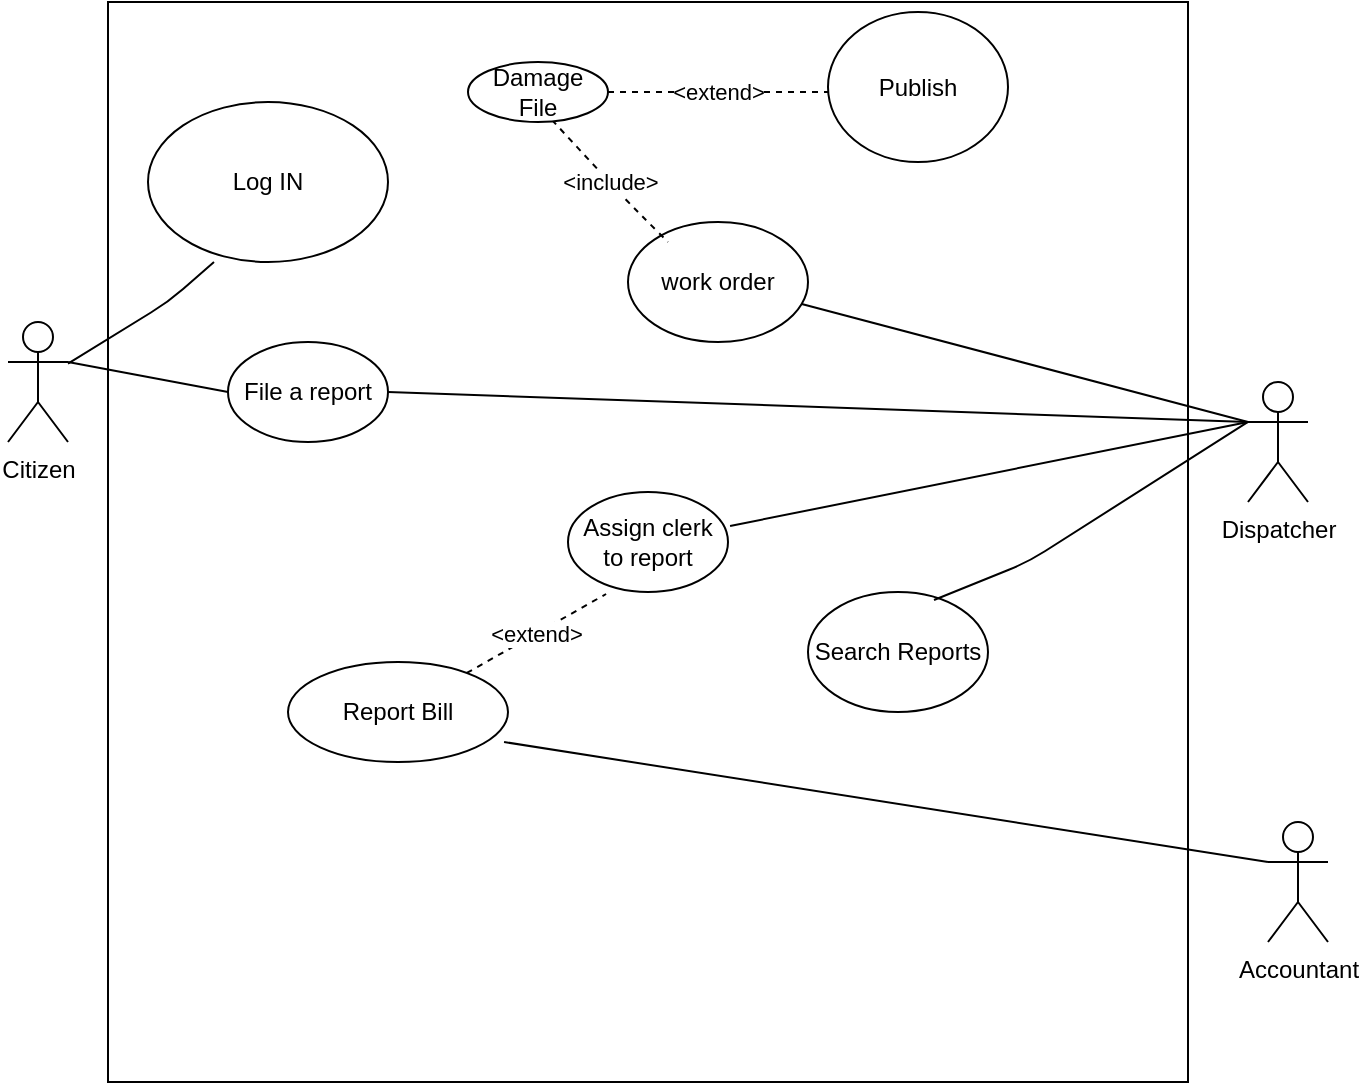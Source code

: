 <mxfile version="14.6.3" type="github">
  <diagram id="-uV0h4pvlfsFhcBvt2x_" name="Page-1">
    <mxGraphModel dx="1038" dy="547" grid="1" gridSize="10" guides="1" tooltips="1" connect="1" arrows="1" fold="1" page="1" pageScale="1" pageWidth="850" pageHeight="1100" math="0" shadow="0">
      <root>
        <mxCell id="0" />
        <mxCell id="1" parent="0" />
        <mxCell id="C70Fwr4B-RXGBDxF2DJP-2" value="Dispatcher" style="shape=umlActor;verticalLabelPosition=bottom;verticalAlign=top;html=1;outlineConnect=0;" vertex="1" parent="1">
          <mxGeometry x="660" y="190" width="30" height="60" as="geometry" />
        </mxCell>
        <mxCell id="C70Fwr4B-RXGBDxF2DJP-3" value="Accountant" style="shape=umlActor;verticalLabelPosition=bottom;verticalAlign=top;html=1;outlineConnect=0;" vertex="1" parent="1">
          <mxGeometry x="670" y="410" width="30" height="60" as="geometry" />
        </mxCell>
        <mxCell id="C70Fwr4B-RXGBDxF2DJP-4" value="" style="rounded=0;whiteSpace=wrap;html=1;" vertex="1" parent="1">
          <mxGeometry x="90" width="540" height="540" as="geometry" />
        </mxCell>
        <mxCell id="C70Fwr4B-RXGBDxF2DJP-7" value="Log IN" style="ellipse;whiteSpace=wrap;html=1;" vertex="1" parent="1">
          <mxGeometry x="110" y="50" width="120" height="80" as="geometry" />
        </mxCell>
        <mxCell id="C70Fwr4B-RXGBDxF2DJP-1" value="Citizen" style="shape=umlActor;verticalLabelPosition=bottom;verticalAlign=top;html=1;outlineConnect=0;" vertex="1" parent="1">
          <mxGeometry x="40" y="160" width="30" height="60" as="geometry" />
        </mxCell>
        <mxCell id="C70Fwr4B-RXGBDxF2DJP-8" value="" style="endArrow=none;html=1;entryX=0.275;entryY=1;entryDx=0;entryDy=0;entryPerimeter=0;" edge="1" parent="1" source="C70Fwr4B-RXGBDxF2DJP-1" target="C70Fwr4B-RXGBDxF2DJP-7">
          <mxGeometry width="50" height="50" relative="1" as="geometry">
            <mxPoint x="400" y="310" as="sourcePoint" />
            <mxPoint x="450" y="260" as="targetPoint" />
            <Array as="points">
              <mxPoint x="120" y="150" />
            </Array>
          </mxGeometry>
        </mxCell>
        <mxCell id="C70Fwr4B-RXGBDxF2DJP-9" value="File a report" style="ellipse;whiteSpace=wrap;html=1;" vertex="1" parent="1">
          <mxGeometry x="150" y="170" width="80" height="50" as="geometry" />
        </mxCell>
        <mxCell id="C70Fwr4B-RXGBDxF2DJP-10" value="" style="endArrow=none;html=1;entryX=0;entryY=0.5;entryDx=0;entryDy=0;exitX=1;exitY=0.333;exitDx=0;exitDy=0;exitPerimeter=0;" edge="1" parent="1" source="C70Fwr4B-RXGBDxF2DJP-1" target="C70Fwr4B-RXGBDxF2DJP-9">
          <mxGeometry width="50" height="50" relative="1" as="geometry">
            <mxPoint x="400" y="310" as="sourcePoint" />
            <mxPoint x="450" y="260" as="targetPoint" />
          </mxGeometry>
        </mxCell>
        <mxCell id="C70Fwr4B-RXGBDxF2DJP-11" value="" style="endArrow=none;html=1;exitX=1;exitY=0.5;exitDx=0;exitDy=0;entryX=0;entryY=0.333;entryDx=0;entryDy=0;entryPerimeter=0;" edge="1" parent="1" source="C70Fwr4B-RXGBDxF2DJP-9" target="C70Fwr4B-RXGBDxF2DJP-2">
          <mxGeometry width="50" height="50" relative="1" as="geometry">
            <mxPoint x="400" y="310" as="sourcePoint" />
            <mxPoint x="450" y="260" as="targetPoint" />
          </mxGeometry>
        </mxCell>
        <mxCell id="C70Fwr4B-RXGBDxF2DJP-13" value="Assign clerk to report" style="ellipse;whiteSpace=wrap;html=1;" vertex="1" parent="1">
          <mxGeometry x="320" y="245" width="80" height="50" as="geometry" />
        </mxCell>
        <mxCell id="C70Fwr4B-RXGBDxF2DJP-14" value="Report Bill" style="ellipse;whiteSpace=wrap;html=1;" vertex="1" parent="1">
          <mxGeometry x="180" y="330" width="110" height="50" as="geometry" />
        </mxCell>
        <mxCell id="C70Fwr4B-RXGBDxF2DJP-15" value="Search Reports" style="ellipse;whiteSpace=wrap;html=1;" vertex="1" parent="1">
          <mxGeometry x="440" y="295" width="90" height="60" as="geometry" />
        </mxCell>
        <mxCell id="C70Fwr4B-RXGBDxF2DJP-16" value="&amp;lt;extend&amp;gt;" style="endArrow=none;dashed=1;html=1;entryX=0.238;entryY=1.02;entryDx=0;entryDy=0;entryPerimeter=0;" edge="1" parent="1" source="C70Fwr4B-RXGBDxF2DJP-14" target="C70Fwr4B-RXGBDxF2DJP-13">
          <mxGeometry width="50" height="50" relative="1" as="geometry">
            <mxPoint x="400" y="310" as="sourcePoint" />
            <mxPoint x="450" y="260" as="targetPoint" />
          </mxGeometry>
        </mxCell>
        <mxCell id="C70Fwr4B-RXGBDxF2DJP-17" value="" style="endArrow=none;html=1;exitX=1.013;exitY=0.34;exitDx=0;exitDy=0;exitPerimeter=0;" edge="1" parent="1" source="C70Fwr4B-RXGBDxF2DJP-13">
          <mxGeometry width="50" height="50" relative="1" as="geometry">
            <mxPoint x="400" y="310" as="sourcePoint" />
            <mxPoint x="660" y="210" as="targetPoint" />
          </mxGeometry>
        </mxCell>
        <mxCell id="C70Fwr4B-RXGBDxF2DJP-18" value="" style="endArrow=none;html=1;exitX=0.7;exitY=0.067;exitDx=0;exitDy=0;exitPerimeter=0;entryX=0;entryY=0.333;entryDx=0;entryDy=0;entryPerimeter=0;" edge="1" parent="1" source="C70Fwr4B-RXGBDxF2DJP-15" target="C70Fwr4B-RXGBDxF2DJP-2">
          <mxGeometry width="50" height="50" relative="1" as="geometry">
            <mxPoint x="400" y="310" as="sourcePoint" />
            <mxPoint x="450" y="260" as="targetPoint" />
            <Array as="points">
              <mxPoint x="550" y="280" />
            </Array>
          </mxGeometry>
        </mxCell>
        <mxCell id="C70Fwr4B-RXGBDxF2DJP-19" value="" style="endArrow=none;html=1;entryX=0;entryY=0.333;entryDx=0;entryDy=0;entryPerimeter=0;exitX=0.982;exitY=0.8;exitDx=0;exitDy=0;exitPerimeter=0;" edge="1" parent="1" source="C70Fwr4B-RXGBDxF2DJP-14" target="C70Fwr4B-RXGBDxF2DJP-3">
          <mxGeometry width="50" height="50" relative="1" as="geometry">
            <mxPoint x="400" y="280" as="sourcePoint" />
            <mxPoint x="450" y="230" as="targetPoint" />
          </mxGeometry>
        </mxCell>
        <mxCell id="C70Fwr4B-RXGBDxF2DJP-21" value="" style="endArrow=none;html=1;exitX=0;exitY=0.333;exitDx=0;exitDy=0;exitPerimeter=0;" edge="1" parent="1" source="C70Fwr4B-RXGBDxF2DJP-2" target="C70Fwr4B-RXGBDxF2DJP-22">
          <mxGeometry width="50" height="50" relative="1" as="geometry">
            <mxPoint x="400" y="280" as="sourcePoint" />
            <mxPoint x="450" y="230" as="targetPoint" />
          </mxGeometry>
        </mxCell>
        <mxCell id="C70Fwr4B-RXGBDxF2DJP-22" value="work order" style="ellipse;whiteSpace=wrap;html=1;" vertex="1" parent="1">
          <mxGeometry x="350" y="110" width="90" height="60" as="geometry" />
        </mxCell>
        <mxCell id="C70Fwr4B-RXGBDxF2DJP-23" value="&amp;lt;include&amp;gt;" style="endArrow=none;dashed=1;html=1;entryX=0.222;entryY=0.167;entryDx=0;entryDy=0;entryPerimeter=0;exitX=0.65;exitY=0.975;exitDx=0;exitDy=0;exitPerimeter=0;" edge="1" parent="1" target="C70Fwr4B-RXGBDxF2DJP-22">
          <mxGeometry width="50" height="50" relative="1" as="geometry">
            <mxPoint x="312" y="59" as="sourcePoint" />
            <mxPoint x="450" y="210" as="targetPoint" />
            <Array as="points">
              <mxPoint x="350" y="100" />
              <mxPoint x="360" y="110" />
            </Array>
          </mxGeometry>
        </mxCell>
        <mxCell id="C70Fwr4B-RXGBDxF2DJP-25" value="Damage File" style="ellipse;whiteSpace=wrap;html=1;" vertex="1" parent="1">
          <mxGeometry x="270" y="30" width="70" height="30" as="geometry" />
        </mxCell>
        <mxCell id="C70Fwr4B-RXGBDxF2DJP-28" value="&amp;lt;extend&amp;gt;" style="endArrow=none;dashed=1;html=1;exitX=1;exitY=0.5;exitDx=0;exitDy=0;" edge="1" parent="1" source="C70Fwr4B-RXGBDxF2DJP-25">
          <mxGeometry width="50" height="50" relative="1" as="geometry">
            <mxPoint x="400" y="90" as="sourcePoint" />
            <mxPoint x="450" y="45" as="targetPoint" />
          </mxGeometry>
        </mxCell>
        <mxCell id="C70Fwr4B-RXGBDxF2DJP-30" value="Publish" style="ellipse;whiteSpace=wrap;html=1;" vertex="1" parent="1">
          <mxGeometry x="450" y="5" width="90" height="75" as="geometry" />
        </mxCell>
      </root>
    </mxGraphModel>
  </diagram>
</mxfile>
